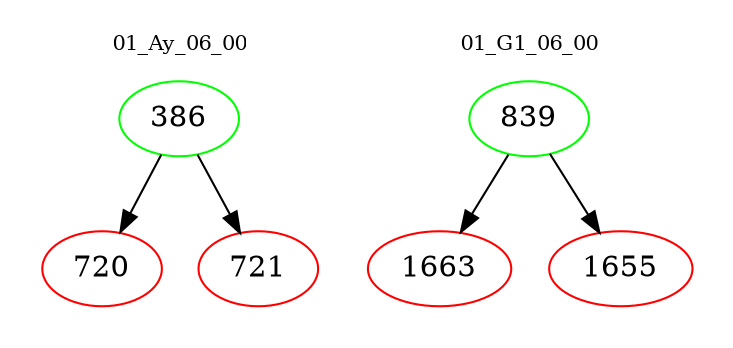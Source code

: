 digraph{
subgraph cluster_0 {
color = white
label = "01_Ay_06_00";
fontsize=10;
T0_386 [label="386", color="green"]
T0_386 -> T0_720 [color="black"]
T0_720 [label="720", color="red"]
T0_386 -> T0_721 [color="black"]
T0_721 [label="721", color="red"]
}
subgraph cluster_1 {
color = white
label = "01_G1_06_00";
fontsize=10;
T1_839 [label="839", color="green"]
T1_839 -> T1_1663 [color="black"]
T1_1663 [label="1663", color="red"]
T1_839 -> T1_1655 [color="black"]
T1_1655 [label="1655", color="red"]
}
}
